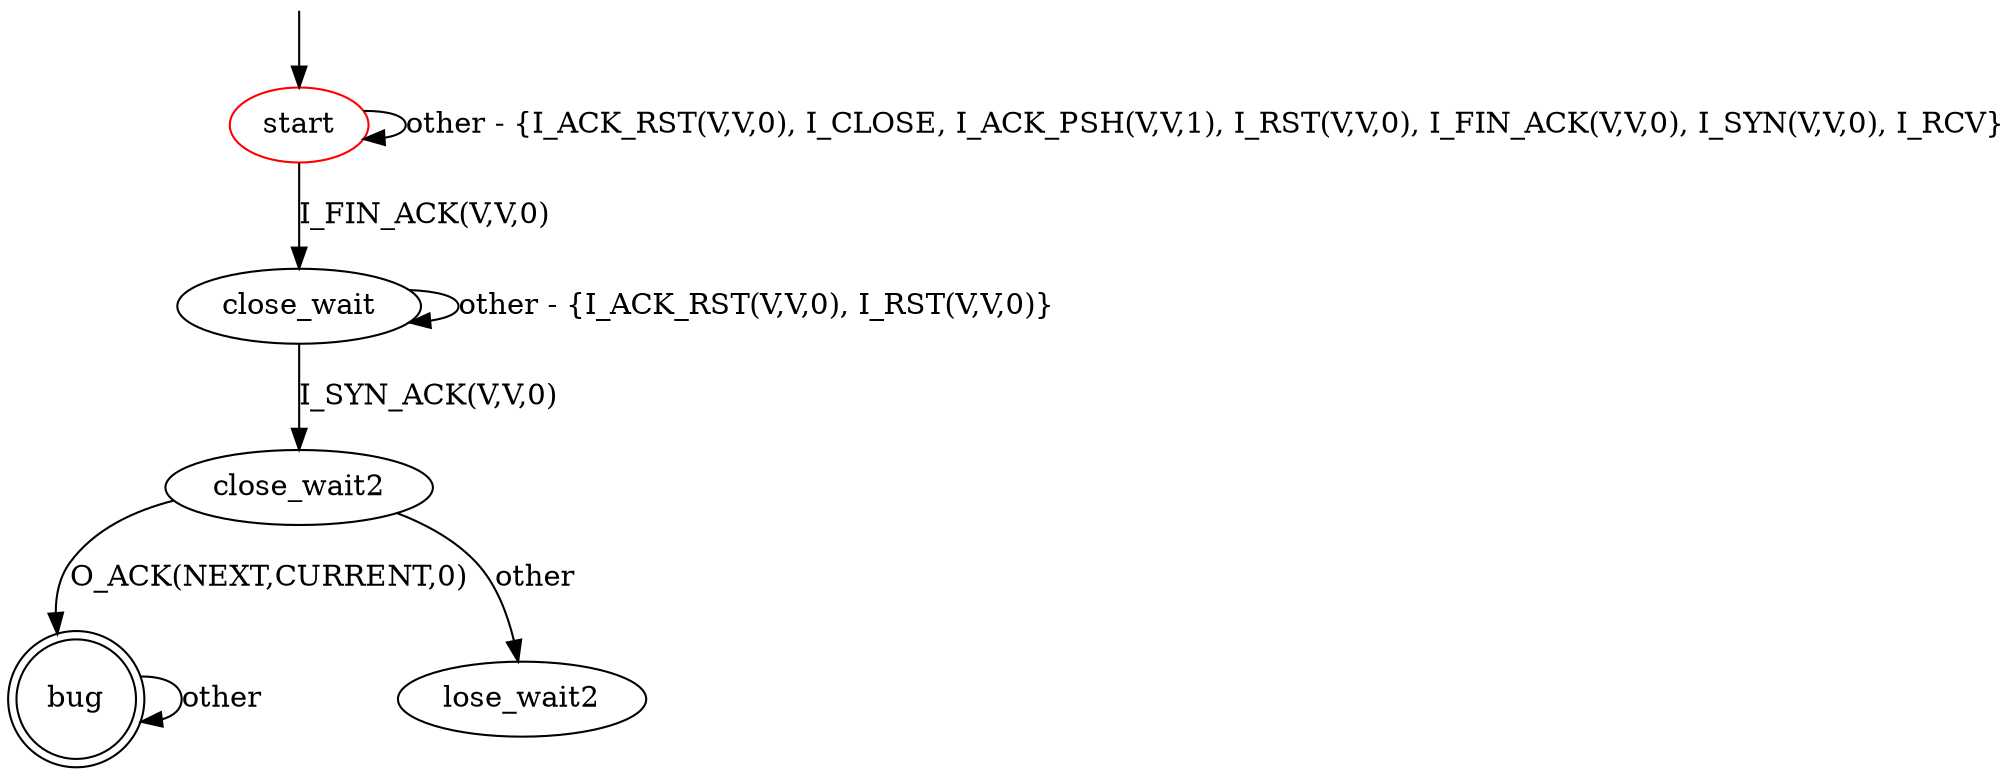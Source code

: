 digraph G {
label=""
start [color="red"]
bug [shape="doublecircle"]

start -> start [label="other - {I_ACK_RST(V,V,0), I_CLOSE, I_ACK_PSH(V,V,1), I_RST(V,V,0), I_FIN_ACK(V,V,0), I_SYN(V,V,0), I_RCV}"]
start -> close_wait [label="I_FIN_ACK(V,V,0)"]
close_wait -> close_wait [label="other - {I_ACK_RST(V,V,0), I_RST(V,V,0)}"]
close_wait-> close_wait2  [label="I_SYN_ACK(V,V,0)"]
close_wait2 -> lose_wait2 [label="other"]
close_wait2 -> bug [label="O_ACK(NEXT,CURRENT,0)"]


bug -> bug [label="other"]

__start0 [label="" shape="none" width="0" height="0"];
__start0 -> start;
}

